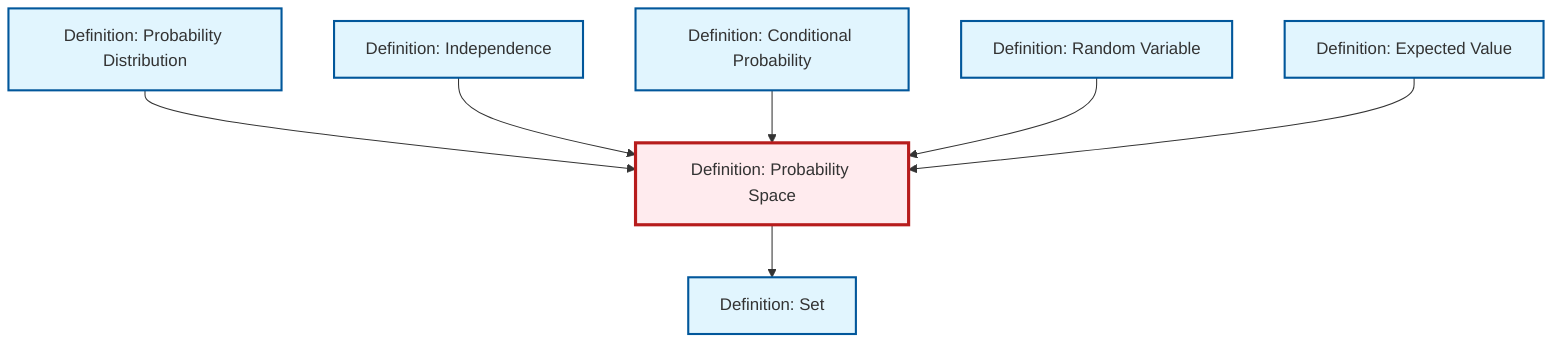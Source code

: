graph TD
    classDef definition fill:#e1f5fe,stroke:#01579b,stroke-width:2px
    classDef theorem fill:#f3e5f5,stroke:#4a148c,stroke-width:2px
    classDef axiom fill:#fff3e0,stroke:#e65100,stroke-width:2px
    classDef example fill:#e8f5e9,stroke:#1b5e20,stroke-width:2px
    classDef current fill:#ffebee,stroke:#b71c1c,stroke-width:3px
    def-expectation["Definition: Expected Value"]:::definition
    def-probability-distribution["Definition: Probability Distribution"]:::definition
    def-independence["Definition: Independence"]:::definition
    def-set["Definition: Set"]:::definition
    def-random-variable["Definition: Random Variable"]:::definition
    def-probability-space["Definition: Probability Space"]:::definition
    def-conditional-probability["Definition: Conditional Probability"]:::definition
    def-probability-distribution --> def-probability-space
    def-independence --> def-probability-space
    def-conditional-probability --> def-probability-space
    def-random-variable --> def-probability-space
    def-expectation --> def-probability-space
    def-probability-space --> def-set
    class def-probability-space current